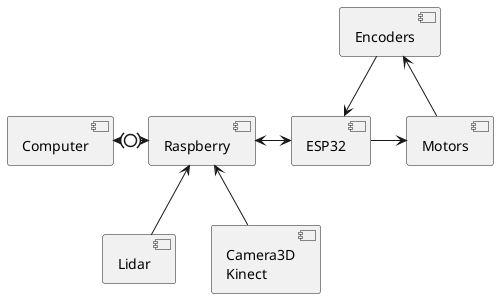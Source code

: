@startuml
component "Computer" as computer
component "Raspberry" as raspi
component "ESP32" as esp32
component "Motors" as motors
component "Encoders" as encoders
component "Lidar" as lidar
component [Camera3D\nKinect] as camera

computer <-right(0)-> raspi
raspi <-right-> esp32
esp32 -right-> motors
lidar -up-> raspi
camera -up-> raspi
encoders --> esp32
encoders <-- motors
@enduml
